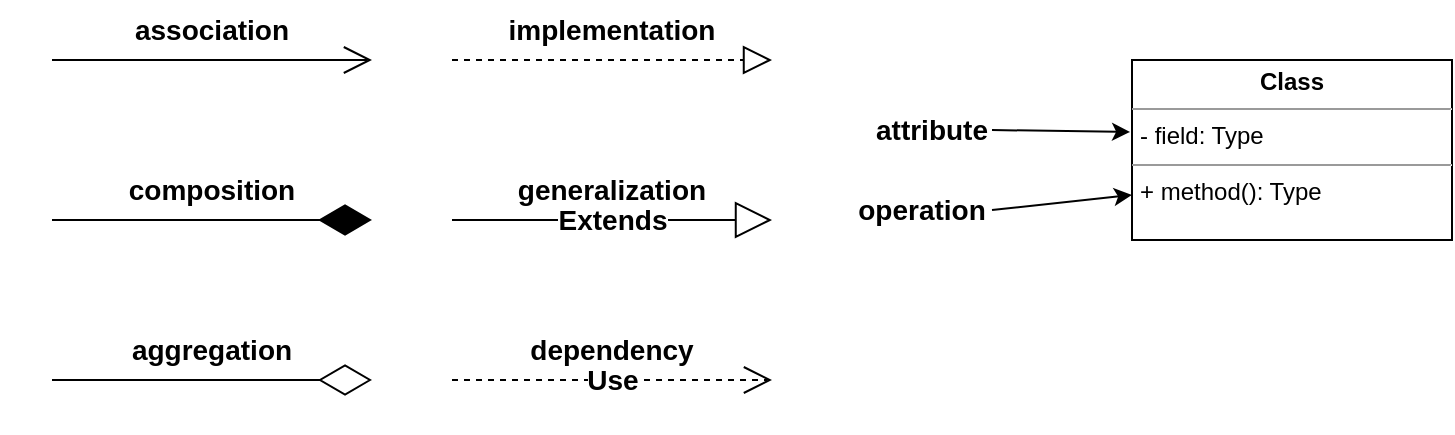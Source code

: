 <mxfile version="20.8.16" type="device"><diagram name="Page-1" id="xjZvKfOel7peh5mD1noz"><mxGraphModel dx="1360" dy="843" grid="1" gridSize="10" guides="1" tooltips="1" connect="1" arrows="1" fold="1" page="1" pageScale="1" pageWidth="850" pageHeight="1100" math="0" shadow="0"><root><mxCell id="0"/><mxCell id="1" parent="0"/><mxCell id="PV1EFJcUjrgo-LFW3s-f-2" value="" style="endArrow=open;endFill=1;endSize=12;html=1;rounded=0;fontStyle=1;fontSize=14;" edge="1" parent="1"><mxGeometry width="160" relative="1" as="geometry"><mxPoint x="40" y="640" as="sourcePoint"/><mxPoint x="200" y="640" as="targetPoint"/></mxGeometry></mxCell><mxCell id="PV1EFJcUjrgo-LFW3s-f-3" value="association" style="text;html=1;strokeColor=none;fillColor=none;align=center;verticalAlign=middle;whiteSpace=wrap;rounded=0;fontStyle=1;fontSize=14;" vertex="1" parent="1"><mxGeometry x="40" y="610" width="160" height="30" as="geometry"/></mxCell><mxCell id="PV1EFJcUjrgo-LFW3s-f-4" value="" style="endArrow=diamondThin;endFill=1;endSize=24;html=1;rounded=0;fontStyle=1;fontSize=14;" edge="1" parent="1"><mxGeometry width="160" relative="1" as="geometry"><mxPoint x="40" y="720" as="sourcePoint"/><mxPoint x="200" y="720" as="targetPoint"/></mxGeometry></mxCell><mxCell id="PV1EFJcUjrgo-LFW3s-f-5" value="composition" style="text;html=1;strokeColor=none;fillColor=none;align=center;verticalAlign=middle;whiteSpace=wrap;rounded=0;fontStyle=1;fontSize=14;" vertex="1" parent="1"><mxGeometry x="40" y="690" width="160" height="30" as="geometry"/></mxCell><mxCell id="PV1EFJcUjrgo-LFW3s-f-6" value="" style="endArrow=diamondThin;endFill=0;endSize=24;html=1;rounded=0;fontStyle=1;fontSize=14;" edge="1" parent="1"><mxGeometry width="160" relative="1" as="geometry"><mxPoint x="40" y="800" as="sourcePoint"/><mxPoint x="200" y="800" as="targetPoint"/></mxGeometry></mxCell><mxCell id="PV1EFJcUjrgo-LFW3s-f-7" value="aggregation" style="text;html=1;strokeColor=none;fillColor=none;align=center;verticalAlign=middle;whiteSpace=wrap;rounded=0;fontStyle=1;fontSize=14;" vertex="1" parent="1"><mxGeometry x="40" y="770" width="160" height="30" as="geometry"/></mxCell><mxCell id="PV1EFJcUjrgo-LFW3s-f-8" value="" style="endArrow=block;dashed=1;endFill=0;endSize=12;html=1;rounded=0;fontStyle=1;fontSize=14;" edge="1" parent="1"><mxGeometry width="160" relative="1" as="geometry"><mxPoint x="240" y="640" as="sourcePoint"/><mxPoint x="400" y="640" as="targetPoint"/></mxGeometry></mxCell><mxCell id="PV1EFJcUjrgo-LFW3s-f-9" value="implementation" style="text;html=1;strokeColor=none;fillColor=none;align=center;verticalAlign=middle;whiteSpace=wrap;rounded=0;fontStyle=1;fontSize=14;" vertex="1" parent="1"><mxGeometry x="240" y="610" width="160" height="30" as="geometry"/></mxCell><mxCell id="PV1EFJcUjrgo-LFW3s-f-10" value="Extends" style="endArrow=block;endSize=16;endFill=0;html=1;rounded=0;fontStyle=1;fontSize=14;" edge="1" parent="1"><mxGeometry width="160" relative="1" as="geometry"><mxPoint x="240" y="720" as="sourcePoint"/><mxPoint x="400" y="720" as="targetPoint"/></mxGeometry></mxCell><mxCell id="PV1EFJcUjrgo-LFW3s-f-11" value="generalization" style="text;html=1;strokeColor=none;fillColor=none;align=center;verticalAlign=middle;whiteSpace=wrap;rounded=0;fontStyle=1;fontSize=14;" vertex="1" parent="1"><mxGeometry x="240" y="690" width="160" height="30" as="geometry"/></mxCell><mxCell id="PV1EFJcUjrgo-LFW3s-f-12" value="Use" style="endArrow=open;endSize=12;dashed=1;html=1;rounded=0;fontStyle=1;fontSize=14;" edge="1" parent="1"><mxGeometry width="160" relative="1" as="geometry"><mxPoint x="240" y="800" as="sourcePoint"/><mxPoint x="400" y="800" as="targetPoint"/></mxGeometry></mxCell><mxCell id="PV1EFJcUjrgo-LFW3s-f-13" value="dependency" style="text;html=1;strokeColor=none;fillColor=none;align=center;verticalAlign=middle;whiteSpace=wrap;rounded=0;fontStyle=1;fontSize=14;" vertex="1" parent="1"><mxGeometry x="240" y="770" width="160" height="30" as="geometry"/></mxCell><mxCell id="PV1EFJcUjrgo-LFW3s-f-18" value="&lt;p style=&quot;margin:0px;margin-top:4px;text-align:center;&quot;&gt;&lt;b&gt;Class&lt;/b&gt;&lt;/p&gt;&lt;hr size=&quot;1&quot;&gt;&lt;p style=&quot;margin:0px;margin-left:4px;&quot;&gt;- field: Type&lt;/p&gt;&lt;hr size=&quot;1&quot;&gt;&lt;p style=&quot;margin:0px;margin-left:4px;&quot;&gt;+ method(): Type&lt;/p&gt;" style="verticalAlign=top;align=left;overflow=fill;fontSize=12;fontFamily=Helvetica;html=1;" vertex="1" parent="1"><mxGeometry x="580" y="640" width="160" height="90" as="geometry"/></mxCell><mxCell id="PV1EFJcUjrgo-LFW3s-f-19" value="" style="endArrow=classic;html=1;rounded=0;entryX=-0.006;entryY=0.4;entryDx=0;entryDy=0;entryPerimeter=0;exitX=1;exitY=0.5;exitDx=0;exitDy=0;" edge="1" parent="1" source="PV1EFJcUjrgo-LFW3s-f-20" target="PV1EFJcUjrgo-LFW3s-f-18"><mxGeometry width="50" height="50" relative="1" as="geometry"><mxPoint x="510" y="674.5" as="sourcePoint"/><mxPoint x="560" y="674.5" as="targetPoint"/></mxGeometry></mxCell><mxCell id="PV1EFJcUjrgo-LFW3s-f-20" value="attribute" style="text;html=1;strokeColor=none;fillColor=none;align=center;verticalAlign=middle;whiteSpace=wrap;rounded=0;fontStyle=1;fontSize=14;" vertex="1" parent="1"><mxGeometry x="450" y="660" width="60" height="30" as="geometry"/></mxCell><mxCell id="PV1EFJcUjrgo-LFW3s-f-21" value="" style="endArrow=classic;html=1;rounded=0;entryX=0;entryY=0.75;entryDx=0;entryDy=0;exitX=1;exitY=0.5;exitDx=0;exitDy=0;" edge="1" parent="1" source="PV1EFJcUjrgo-LFW3s-f-22" target="PV1EFJcUjrgo-LFW3s-f-18"><mxGeometry width="50" height="50" relative="1" as="geometry"><mxPoint x="500" y="714.5" as="sourcePoint"/><mxPoint x="569.04" y="716" as="targetPoint"/></mxGeometry></mxCell><mxCell id="PV1EFJcUjrgo-LFW3s-f-22" value="operation" style="text;html=1;strokeColor=none;fillColor=none;align=center;verticalAlign=middle;whiteSpace=wrap;rounded=0;fontStyle=1;fontSize=14;" vertex="1" parent="1"><mxGeometry x="440" y="700" width="70" height="30" as="geometry"/></mxCell></root></mxGraphModel></diagram></mxfile>